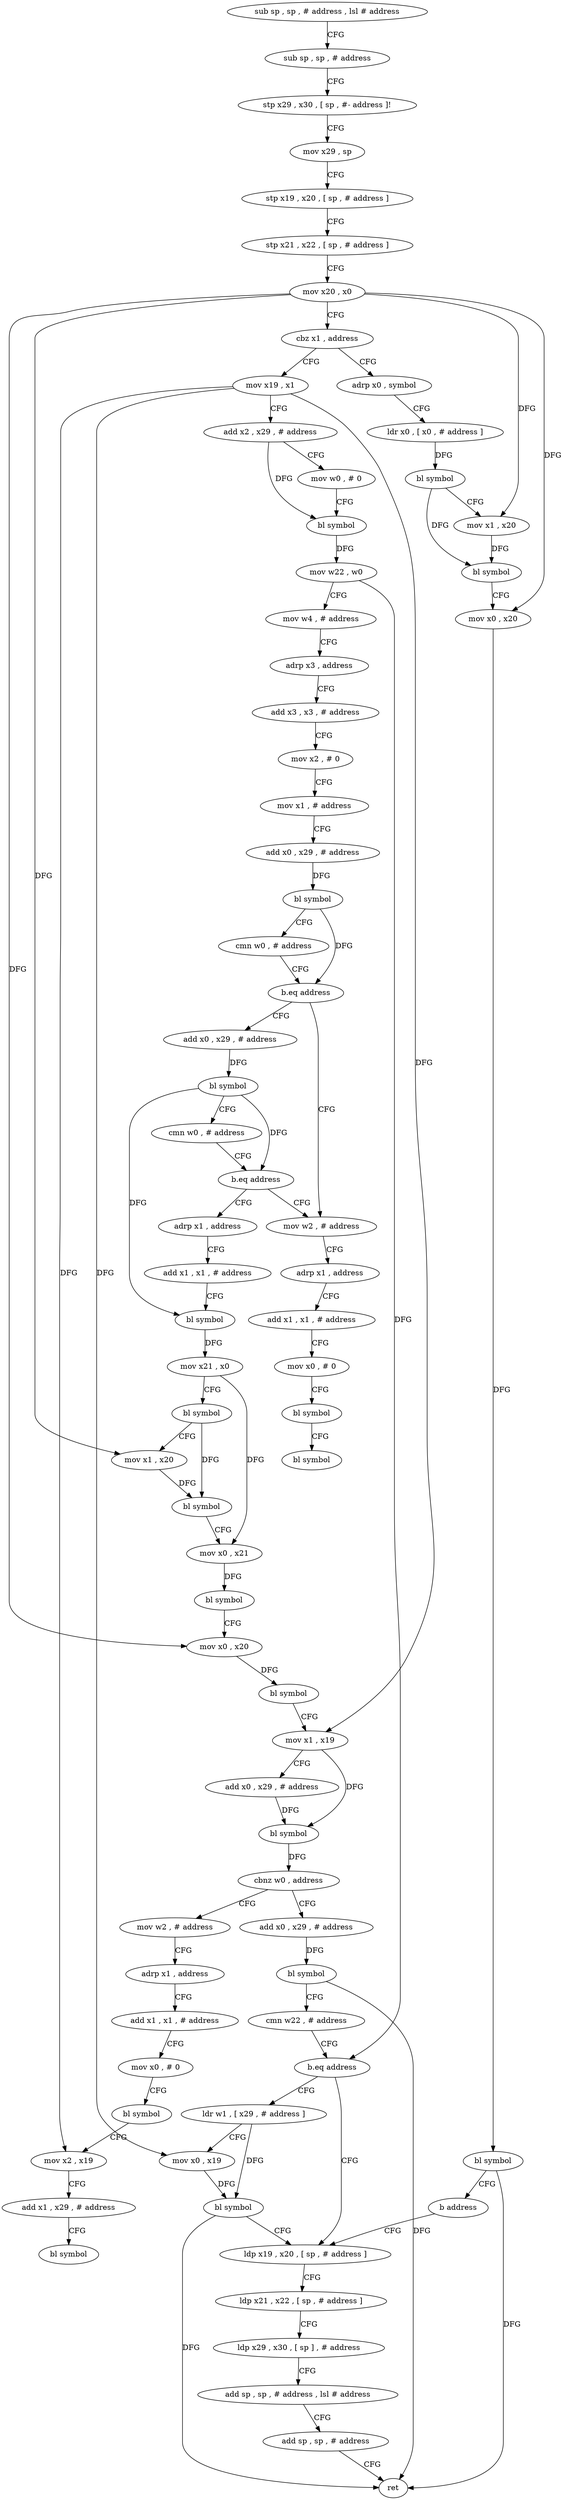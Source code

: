 digraph "func" {
"4214988" [label = "sub sp , sp , # address , lsl # address" ]
"4214992" [label = "sub sp , sp , # address" ]
"4214996" [label = "stp x29 , x30 , [ sp , #- address ]!" ]
"4215000" [label = "mov x29 , sp" ]
"4215004" [label = "stp x19 , x20 , [ sp , # address ]" ]
"4215008" [label = "stp x21 , x22 , [ sp , # address ]" ]
"4215012" [label = "mov x20 , x0" ]
"4215016" [label = "cbz x1 , address" ]
"4215204" [label = "adrp x0 , symbol" ]
"4215020" [label = "mov x19 , x1" ]
"4215208" [label = "ldr x0 , [ x0 , # address ]" ]
"4215212" [label = "bl symbol" ]
"4215216" [label = "mov x1 , x20" ]
"4215220" [label = "bl symbol" ]
"4215224" [label = "mov x0 , x20" ]
"4215228" [label = "bl symbol" ]
"4215232" [label = "b address" ]
"4215180" [label = "ldp x19 , x20 , [ sp , # address ]" ]
"4215024" [label = "add x2 , x29 , # address" ]
"4215028" [label = "mov w0 , # 0" ]
"4215032" [label = "bl symbol" ]
"4215036" [label = "mov w22 , w0" ]
"4215040" [label = "mov w4 , # address" ]
"4215044" [label = "adrp x3 , address" ]
"4215048" [label = "add x3 , x3 , # address" ]
"4215052" [label = "mov x2 , # 0" ]
"4215056" [label = "mov x1 , # address" ]
"4215060" [label = "add x0 , x29 , # address" ]
"4215064" [label = "bl symbol" ]
"4215068" [label = "cmn w0 , # address" ]
"4215072" [label = "b.eq address" ]
"4215236" [label = "mov w2 , # address" ]
"4215076" [label = "add x0 , x29 , # address" ]
"4215184" [label = "ldp x21 , x22 , [ sp , # address ]" ]
"4215188" [label = "ldp x29 , x30 , [ sp ] , # address" ]
"4215192" [label = "add sp , sp , # address , lsl # address" ]
"4215196" [label = "add sp , sp , # address" ]
"4215200" [label = "ret" ]
"4215240" [label = "adrp x1 , address" ]
"4215244" [label = "add x1 , x1 , # address" ]
"4215248" [label = "mov x0 , # 0" ]
"4215252" [label = "bl symbol" ]
"4215256" [label = "bl symbol" ]
"4215080" [label = "bl symbol" ]
"4215084" [label = "cmn w0 , # address" ]
"4215088" [label = "b.eq address" ]
"4215092" [label = "adrp x1 , address" ]
"4215096" [label = "add x1 , x1 , # address" ]
"4215100" [label = "bl symbol" ]
"4215104" [label = "mov x21 , x0" ]
"4215108" [label = "bl symbol" ]
"4215112" [label = "mov x1 , x20" ]
"4215116" [label = "bl symbol" ]
"4215120" [label = "mov x0 , x21" ]
"4215124" [label = "bl symbol" ]
"4215128" [label = "mov x0 , x20" ]
"4215132" [label = "bl symbol" ]
"4215136" [label = "mov x1 , x19" ]
"4215140" [label = "add x0 , x29 , # address" ]
"4215144" [label = "bl symbol" ]
"4215148" [label = "cbnz w0 , address" ]
"4215260" [label = "mov w2 , # address" ]
"4215152" [label = "add x0 , x29 , # address" ]
"4215264" [label = "adrp x1 , address" ]
"4215268" [label = "add x1 , x1 , # address" ]
"4215272" [label = "mov x0 , # 0" ]
"4215276" [label = "bl symbol" ]
"4215280" [label = "mov x2 , x19" ]
"4215284" [label = "add x1 , x29 , # address" ]
"4215288" [label = "bl symbol" ]
"4215156" [label = "bl symbol" ]
"4215160" [label = "cmn w22 , # address" ]
"4215164" [label = "b.eq address" ]
"4215168" [label = "ldr w1 , [ x29 , # address ]" ]
"4215172" [label = "mov x0 , x19" ]
"4215176" [label = "bl symbol" ]
"4214988" -> "4214992" [ label = "CFG" ]
"4214992" -> "4214996" [ label = "CFG" ]
"4214996" -> "4215000" [ label = "CFG" ]
"4215000" -> "4215004" [ label = "CFG" ]
"4215004" -> "4215008" [ label = "CFG" ]
"4215008" -> "4215012" [ label = "CFG" ]
"4215012" -> "4215016" [ label = "CFG" ]
"4215012" -> "4215216" [ label = "DFG" ]
"4215012" -> "4215224" [ label = "DFG" ]
"4215012" -> "4215112" [ label = "DFG" ]
"4215012" -> "4215128" [ label = "DFG" ]
"4215016" -> "4215204" [ label = "CFG" ]
"4215016" -> "4215020" [ label = "CFG" ]
"4215204" -> "4215208" [ label = "CFG" ]
"4215020" -> "4215024" [ label = "CFG" ]
"4215020" -> "4215136" [ label = "DFG" ]
"4215020" -> "4215280" [ label = "DFG" ]
"4215020" -> "4215172" [ label = "DFG" ]
"4215208" -> "4215212" [ label = "DFG" ]
"4215212" -> "4215216" [ label = "CFG" ]
"4215212" -> "4215220" [ label = "DFG" ]
"4215216" -> "4215220" [ label = "DFG" ]
"4215220" -> "4215224" [ label = "CFG" ]
"4215224" -> "4215228" [ label = "DFG" ]
"4215228" -> "4215232" [ label = "CFG" ]
"4215228" -> "4215200" [ label = "DFG" ]
"4215232" -> "4215180" [ label = "CFG" ]
"4215180" -> "4215184" [ label = "CFG" ]
"4215024" -> "4215028" [ label = "CFG" ]
"4215024" -> "4215032" [ label = "DFG" ]
"4215028" -> "4215032" [ label = "CFG" ]
"4215032" -> "4215036" [ label = "DFG" ]
"4215036" -> "4215040" [ label = "CFG" ]
"4215036" -> "4215164" [ label = "DFG" ]
"4215040" -> "4215044" [ label = "CFG" ]
"4215044" -> "4215048" [ label = "CFG" ]
"4215048" -> "4215052" [ label = "CFG" ]
"4215052" -> "4215056" [ label = "CFG" ]
"4215056" -> "4215060" [ label = "CFG" ]
"4215060" -> "4215064" [ label = "DFG" ]
"4215064" -> "4215068" [ label = "CFG" ]
"4215064" -> "4215072" [ label = "DFG" ]
"4215068" -> "4215072" [ label = "CFG" ]
"4215072" -> "4215236" [ label = "CFG" ]
"4215072" -> "4215076" [ label = "CFG" ]
"4215236" -> "4215240" [ label = "CFG" ]
"4215076" -> "4215080" [ label = "DFG" ]
"4215184" -> "4215188" [ label = "CFG" ]
"4215188" -> "4215192" [ label = "CFG" ]
"4215192" -> "4215196" [ label = "CFG" ]
"4215196" -> "4215200" [ label = "CFG" ]
"4215240" -> "4215244" [ label = "CFG" ]
"4215244" -> "4215248" [ label = "CFG" ]
"4215248" -> "4215252" [ label = "CFG" ]
"4215252" -> "4215256" [ label = "CFG" ]
"4215080" -> "4215084" [ label = "CFG" ]
"4215080" -> "4215088" [ label = "DFG" ]
"4215080" -> "4215100" [ label = "DFG" ]
"4215084" -> "4215088" [ label = "CFG" ]
"4215088" -> "4215236" [ label = "CFG" ]
"4215088" -> "4215092" [ label = "CFG" ]
"4215092" -> "4215096" [ label = "CFG" ]
"4215096" -> "4215100" [ label = "CFG" ]
"4215100" -> "4215104" [ label = "DFG" ]
"4215104" -> "4215108" [ label = "CFG" ]
"4215104" -> "4215120" [ label = "DFG" ]
"4215108" -> "4215112" [ label = "CFG" ]
"4215108" -> "4215116" [ label = "DFG" ]
"4215112" -> "4215116" [ label = "DFG" ]
"4215116" -> "4215120" [ label = "CFG" ]
"4215120" -> "4215124" [ label = "DFG" ]
"4215124" -> "4215128" [ label = "CFG" ]
"4215128" -> "4215132" [ label = "DFG" ]
"4215132" -> "4215136" [ label = "CFG" ]
"4215136" -> "4215140" [ label = "CFG" ]
"4215136" -> "4215144" [ label = "DFG" ]
"4215140" -> "4215144" [ label = "DFG" ]
"4215144" -> "4215148" [ label = "DFG" ]
"4215148" -> "4215260" [ label = "CFG" ]
"4215148" -> "4215152" [ label = "CFG" ]
"4215260" -> "4215264" [ label = "CFG" ]
"4215152" -> "4215156" [ label = "DFG" ]
"4215264" -> "4215268" [ label = "CFG" ]
"4215268" -> "4215272" [ label = "CFG" ]
"4215272" -> "4215276" [ label = "CFG" ]
"4215276" -> "4215280" [ label = "CFG" ]
"4215280" -> "4215284" [ label = "CFG" ]
"4215284" -> "4215288" [ label = "CFG" ]
"4215156" -> "4215160" [ label = "CFG" ]
"4215156" -> "4215200" [ label = "DFG" ]
"4215160" -> "4215164" [ label = "CFG" ]
"4215164" -> "4215180" [ label = "CFG" ]
"4215164" -> "4215168" [ label = "CFG" ]
"4215168" -> "4215172" [ label = "CFG" ]
"4215168" -> "4215176" [ label = "DFG" ]
"4215172" -> "4215176" [ label = "DFG" ]
"4215176" -> "4215180" [ label = "CFG" ]
"4215176" -> "4215200" [ label = "DFG" ]
}

